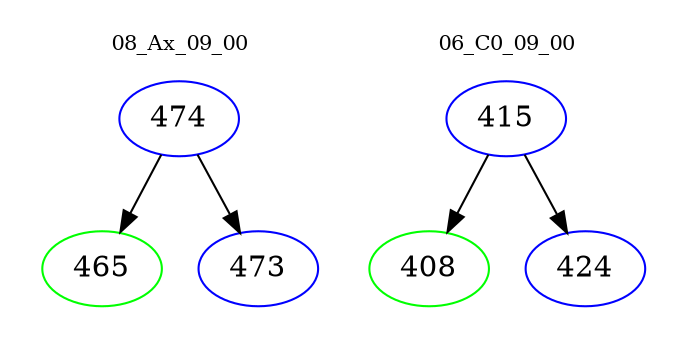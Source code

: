 digraph{
subgraph cluster_0 {
color = white
label = "08_Ax_09_00";
fontsize=10;
T0_474 [label="474", color="blue"]
T0_474 -> T0_465 [color="black"]
T0_465 [label="465", color="green"]
T0_474 -> T0_473 [color="black"]
T0_473 [label="473", color="blue"]
}
subgraph cluster_1 {
color = white
label = "06_C0_09_00";
fontsize=10;
T1_415 [label="415", color="blue"]
T1_415 -> T1_408 [color="black"]
T1_408 [label="408", color="green"]
T1_415 -> T1_424 [color="black"]
T1_424 [label="424", color="blue"]
}
}
